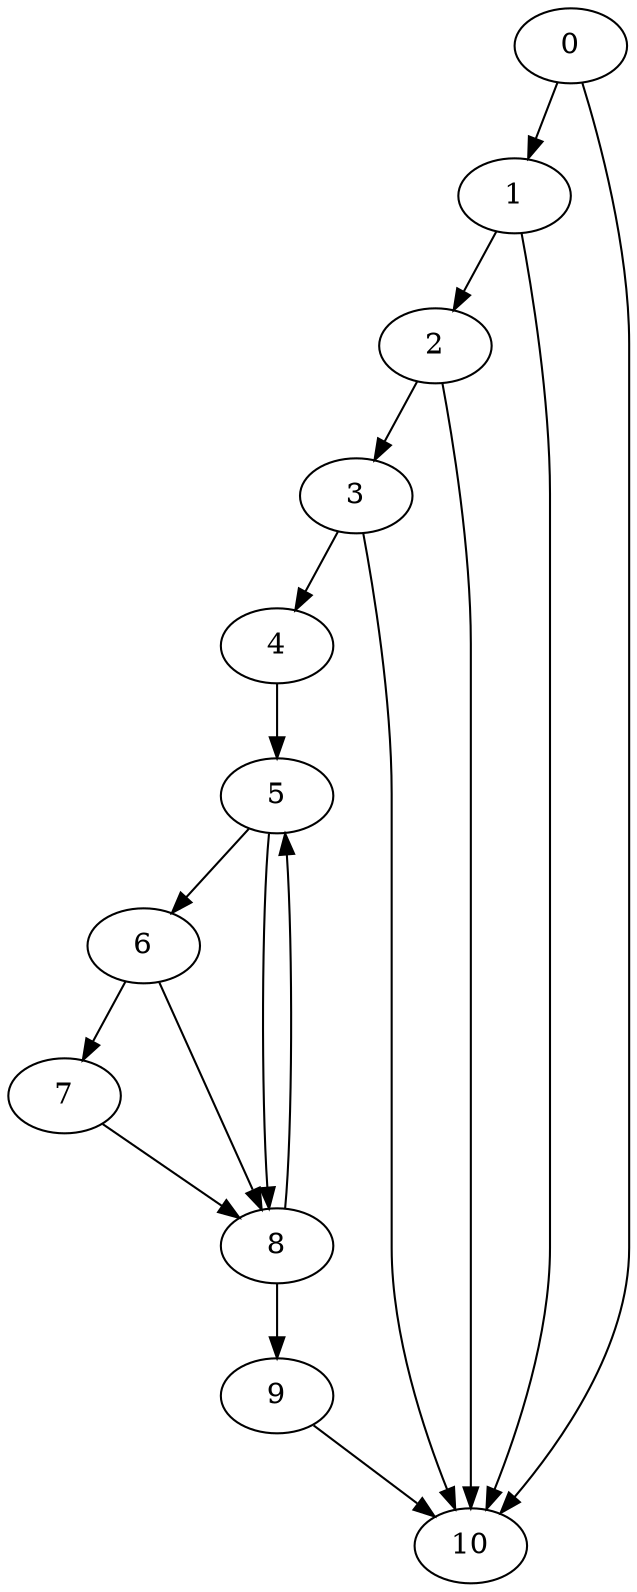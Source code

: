digraph {
	0
	1
	2
	3
	4
	5
	6
	7
	8
	9
	10
	1 -> 2
	2 -> 3
	3 -> 4
	4 -> 5
	8 -> 5
	0 -> 10
	1 -> 10
	2 -> 10
	3 -> 10
	9 -> 10
	0 -> 1
	5 -> 6
	6 -> 7
	5 -> 8
	6 -> 8
	7 -> 8
	8 -> 9
}
